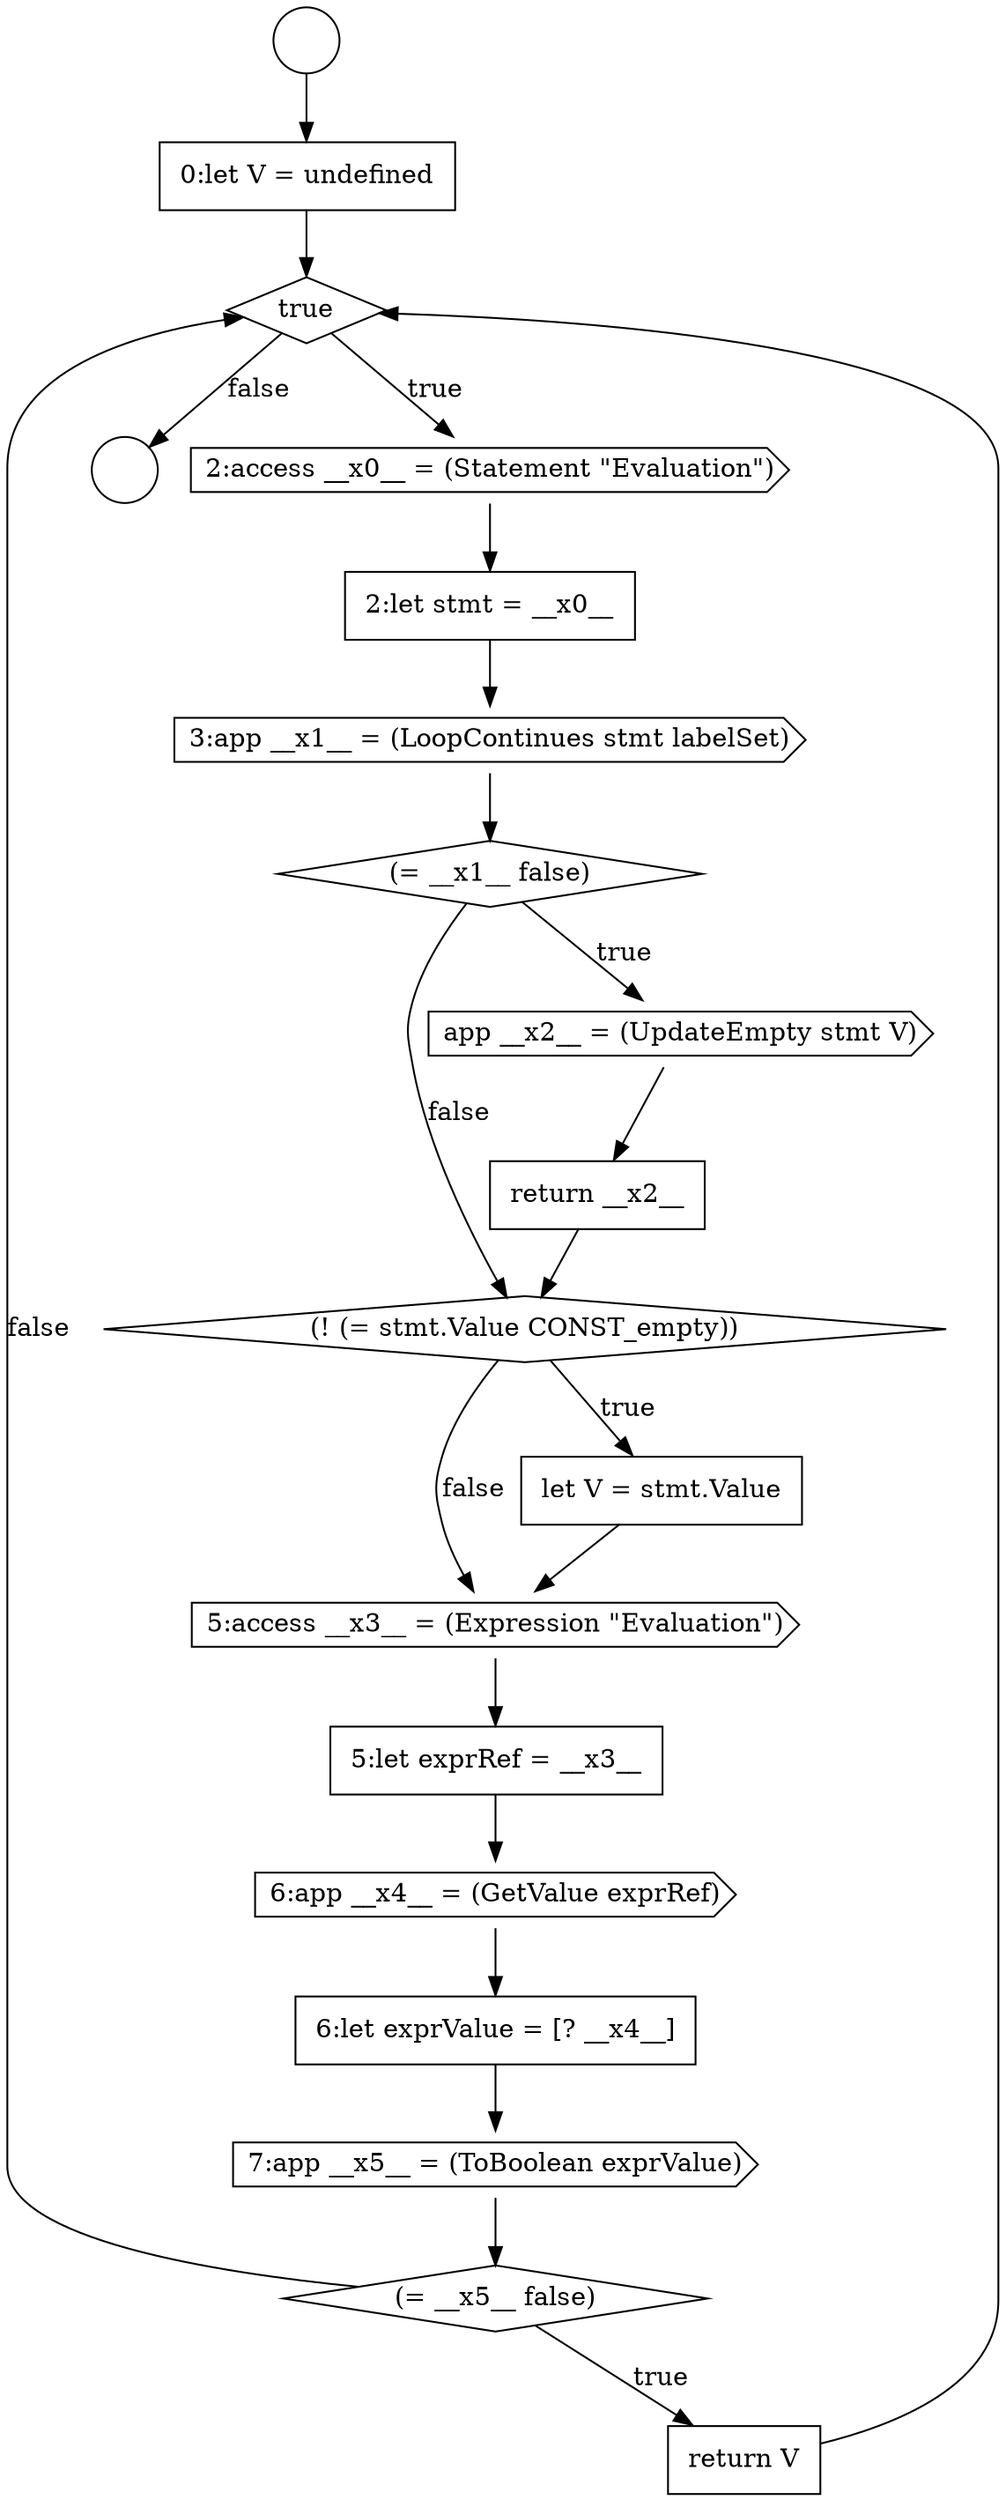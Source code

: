 digraph {
  node0 [shape=circle label=" " color="black" fillcolor="white" style=filled]
  node5 [shape=none, margin=0, label=<<font color="black">
    <table border="0" cellborder="1" cellspacing="0" cellpadding="10">
      <tr><td align="left">2:let stmt = __x0__</td></tr>
    </table>
  </font>> color="black" fillcolor="white" style=filled]
  node10 [shape=diamond, label=<<font color="black">(! (= stmt.Value CONST_empty))</font>> color="black" fillcolor="white" style=filled]
  node14 [shape=cds, label=<<font color="black">6:app __x4__ = (GetValue exprRef)</font>> color="black" fillcolor="white" style=filled]
  node1 [shape=circle label=" " color="black" fillcolor="white" style=filled]
  node6 [shape=cds, label=<<font color="black">3:app __x1__ = (LoopContinues stmt labelSet)</font>> color="black" fillcolor="white" style=filled]
  node9 [shape=none, margin=0, label=<<font color="black">
    <table border="0" cellborder="1" cellspacing="0" cellpadding="10">
      <tr><td align="left">return __x2__</td></tr>
    </table>
  </font>> color="black" fillcolor="white" style=filled]
  node13 [shape=none, margin=0, label=<<font color="black">
    <table border="0" cellborder="1" cellspacing="0" cellpadding="10">
      <tr><td align="left">5:let exprRef = __x3__</td></tr>
    </table>
  </font>> color="black" fillcolor="white" style=filled]
  node2 [shape=none, margin=0, label=<<font color="black">
    <table border="0" cellborder="1" cellspacing="0" cellpadding="10">
      <tr><td align="left">0:let V = undefined</td></tr>
    </table>
  </font>> color="black" fillcolor="white" style=filled]
  node17 [shape=diamond, label=<<font color="black">(= __x5__ false)</font>> color="black" fillcolor="white" style=filled]
  node12 [shape=cds, label=<<font color="black">5:access __x3__ = (Expression &quot;Evaluation&quot;)</font>> color="black" fillcolor="white" style=filled]
  node7 [shape=diamond, label=<<font color="black">(= __x1__ false)</font>> color="black" fillcolor="white" style=filled]
  node3 [shape=diamond, label=<<font color="black">true</font>> color="black" fillcolor="white" style=filled]
  node18 [shape=none, margin=0, label=<<font color="black">
    <table border="0" cellborder="1" cellspacing="0" cellpadding="10">
      <tr><td align="left">return V</td></tr>
    </table>
  </font>> color="black" fillcolor="white" style=filled]
  node16 [shape=cds, label=<<font color="black">7:app __x5__ = (ToBoolean exprValue)</font>> color="black" fillcolor="white" style=filled]
  node11 [shape=none, margin=0, label=<<font color="black">
    <table border="0" cellborder="1" cellspacing="0" cellpadding="10">
      <tr><td align="left">let V = stmt.Value</td></tr>
    </table>
  </font>> color="black" fillcolor="white" style=filled]
  node8 [shape=cds, label=<<font color="black">app __x2__ = (UpdateEmpty stmt V)</font>> color="black" fillcolor="white" style=filled]
  node4 [shape=cds, label=<<font color="black">2:access __x0__ = (Statement &quot;Evaluation&quot;)</font>> color="black" fillcolor="white" style=filled]
  node15 [shape=none, margin=0, label=<<font color="black">
    <table border="0" cellborder="1" cellspacing="0" cellpadding="10">
      <tr><td align="left">6:let exprValue = [? __x4__]</td></tr>
    </table>
  </font>> color="black" fillcolor="white" style=filled]
  node5 -> node6 [ color="black"]
  node3 -> node4 [label=<<font color="black">true</font>> color="black"]
  node3 -> node1 [label=<<font color="black">false</font>> color="black"]
  node10 -> node11 [label=<<font color="black">true</font>> color="black"]
  node10 -> node12 [label=<<font color="black">false</font>> color="black"]
  node7 -> node8 [label=<<font color="black">true</font>> color="black"]
  node7 -> node10 [label=<<font color="black">false</font>> color="black"]
  node11 -> node12 [ color="black"]
  node13 -> node14 [ color="black"]
  node12 -> node13 [ color="black"]
  node0 -> node2 [ color="black"]
  node6 -> node7 [ color="black"]
  node9 -> node10 [ color="black"]
  node14 -> node15 [ color="black"]
  node4 -> node5 [ color="black"]
  node8 -> node9 [ color="black"]
  node16 -> node17 [ color="black"]
  node17 -> node18 [label=<<font color="black">true</font>> color="black"]
  node17 -> node3 [label=<<font color="black">false</font>> color="black"]
  node18 -> node3 [ color="black"]
  node2 -> node3 [ color="black"]
  node15 -> node16 [ color="black"]
}
